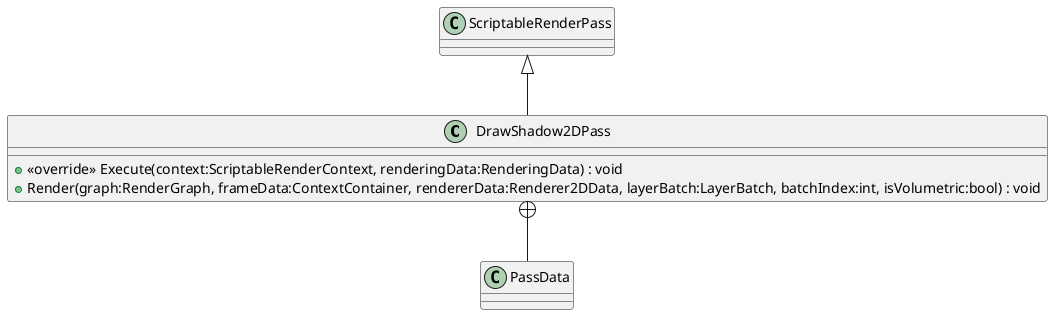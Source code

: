 @startuml
class DrawShadow2DPass {
    + <<override>> Execute(context:ScriptableRenderContext, renderingData:RenderingData) : void
    + Render(graph:RenderGraph, frameData:ContextContainer, rendererData:Renderer2DData, layerBatch:LayerBatch, batchIndex:int, isVolumetric:bool) : void
}
class PassData {
}
ScriptableRenderPass <|-- DrawShadow2DPass
DrawShadow2DPass +-- PassData
@enduml
